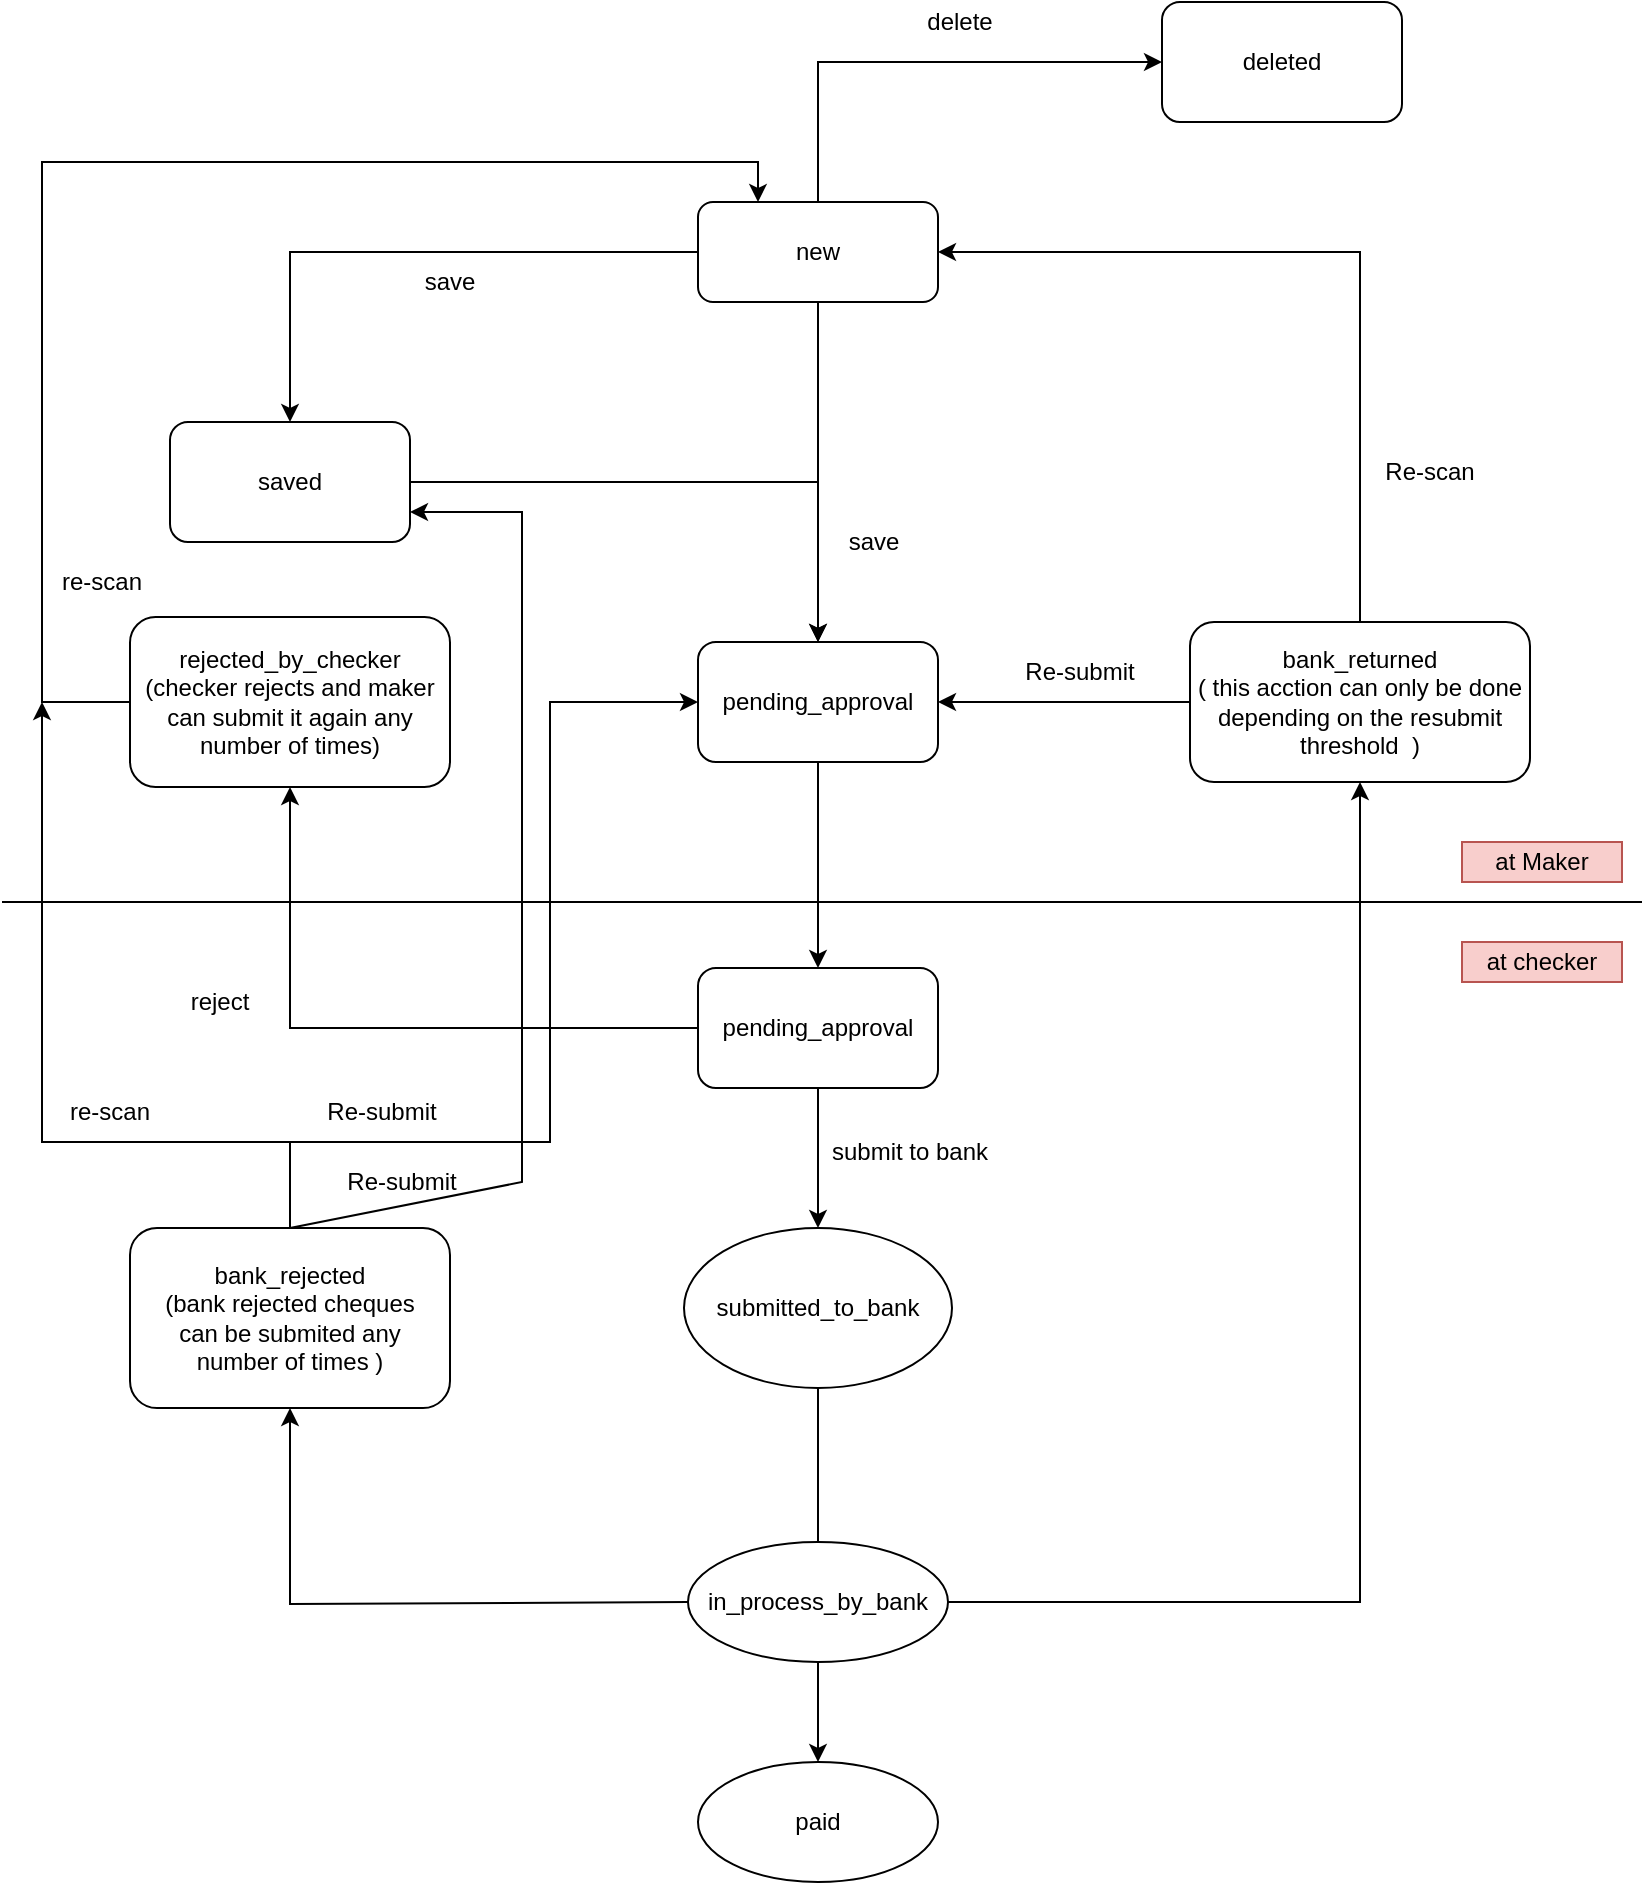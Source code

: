 <mxfile>
    <diagram id="awTKcjxFaUV9_Hsqf3XX" name="Checker- Maker">
        <mxGraphModel dx="1118" dy="790" grid="1" gridSize="10" guides="1" tooltips="1" connect="1" arrows="1" fold="1" page="1" pageScale="1" pageWidth="827" pageHeight="1169" math="0" shadow="0">
            <root>
                <mxCell id="0"/>
                <mxCell id="1" parent="0"/>
                <mxCell id="rA_mySbdPQxgZzPo7z1M-3" style="edgeStyle=orthogonalEdgeStyle;rounded=0;orthogonalLoop=1;jettySize=auto;html=1;entryX=0.5;entryY=0;entryDx=0;entryDy=0;" parent="1" source="rA_mySbdPQxgZzPo7z1M-1" target="rA_mySbdPQxgZzPo7z1M-2" edge="1">
                    <mxGeometry relative="1" as="geometry"/>
                </mxCell>
                <mxCell id="rA_mySbdPQxgZzPo7z1M-6" style="edgeStyle=orthogonalEdgeStyle;rounded=0;orthogonalLoop=1;jettySize=auto;html=1;entryX=0.5;entryY=0;entryDx=0;entryDy=0;" parent="1" source="rA_mySbdPQxgZzPo7z1M-1" target="rA_mySbdPQxgZzPo7z1M-4" edge="1">
                    <mxGeometry relative="1" as="geometry"/>
                </mxCell>
                <mxCell id="9" style="edgeStyle=none;html=1;entryX=0;entryY=0.5;entryDx=0;entryDy=0;rounded=0;" parent="1" source="rA_mySbdPQxgZzPo7z1M-1" target="8" edge="1">
                    <mxGeometry relative="1" as="geometry">
                        <Array as="points">
                            <mxPoint x="408" y="60"/>
                        </Array>
                    </mxGeometry>
                </mxCell>
                <mxCell id="rA_mySbdPQxgZzPo7z1M-1" value="new" style="rounded=1;whiteSpace=wrap;html=1;" parent="1" vertex="1">
                    <mxGeometry x="348" y="130" width="120" height="50" as="geometry"/>
                </mxCell>
                <mxCell id="rA_mySbdPQxgZzPo7z1M-5" style="edgeStyle=orthogonalEdgeStyle;rounded=0;orthogonalLoop=1;jettySize=auto;html=1;" parent="1" source="rA_mySbdPQxgZzPo7z1M-2" target="rA_mySbdPQxgZzPo7z1M-4" edge="1">
                    <mxGeometry relative="1" as="geometry"/>
                </mxCell>
                <mxCell id="rA_mySbdPQxgZzPo7z1M-2" value="saved" style="rounded=1;whiteSpace=wrap;html=1;" parent="1" vertex="1">
                    <mxGeometry x="84" y="240" width="120" height="60" as="geometry"/>
                </mxCell>
                <mxCell id="rA_mySbdPQxgZzPo7z1M-9" style="edgeStyle=orthogonalEdgeStyle;rounded=0;orthogonalLoop=1;jettySize=auto;html=1;entryX=0.5;entryY=0;entryDx=0;entryDy=0;" parent="1" source="rA_mySbdPQxgZzPo7z1M-4" target="13" edge="1">
                    <mxGeometry relative="1" as="geometry">
                        <mxPoint x="408" y="470" as="targetPoint"/>
                    </mxGeometry>
                </mxCell>
                <mxCell id="rA_mySbdPQxgZzPo7z1M-4" value="pending_approval" style="rounded=1;whiteSpace=wrap;html=1;" parent="1" vertex="1">
                    <mxGeometry x="348" y="350" width="120" height="60" as="geometry"/>
                </mxCell>
                <mxCell id="rA_mySbdPQxgZzPo7z1M-11" style="edgeStyle=orthogonalEdgeStyle;rounded=0;orthogonalLoop=1;jettySize=auto;html=1;entryX=0.5;entryY=0;entryDx=0;entryDy=0;exitX=0.5;exitY=1;exitDx=0;exitDy=0;" parent="1" source="13" target="rA_mySbdPQxgZzPo7z1M-10" edge="1">
                    <mxGeometry relative="1" as="geometry">
                        <mxPoint x="408" y="583" as="sourcePoint"/>
                    </mxGeometry>
                </mxCell>
                <mxCell id="rA_mySbdPQxgZzPo7z1M-13" style="edgeStyle=orthogonalEdgeStyle;rounded=0;orthogonalLoop=1;jettySize=auto;html=1;exitX=0;exitY=0.5;exitDx=0;exitDy=0;" parent="1" source="13" target="rA_mySbdPQxgZzPo7z1M-15" edge="1">
                    <mxGeometry relative="1" as="geometry">
                        <mxPoint x="694" y="420" as="targetPoint"/>
                        <mxPoint x="348" y="510" as="sourcePoint"/>
                    </mxGeometry>
                </mxCell>
                <mxCell id="rA_mySbdPQxgZzPo7z1M-17" style="edgeStyle=orthogonalEdgeStyle;rounded=0;orthogonalLoop=1;jettySize=auto;html=1;" parent="1" source="rA_mySbdPQxgZzPo7z1M-10" edge="1">
                    <mxGeometry relative="1" as="geometry">
                        <mxPoint x="408" y="810" as="targetPoint"/>
                    </mxGeometry>
                </mxCell>
                <mxCell id="rA_mySbdPQxgZzPo7z1M-10" value="submitted_to_bank" style="ellipse;whiteSpace=wrap;html=1;" parent="1" vertex="1">
                    <mxGeometry x="341" y="643" width="134" height="80" as="geometry"/>
                </mxCell>
                <mxCell id="19" style="edgeStyle=none;html=1;exitX=0;exitY=0.5;exitDx=0;exitDy=0;rounded=0;entryX=0.25;entryY=0;entryDx=0;entryDy=0;" edge="1" parent="1" source="rA_mySbdPQxgZzPo7z1M-15" target="rA_mySbdPQxgZzPo7z1M-1">
                    <mxGeometry relative="1" as="geometry">
                        <mxPoint x="310" y="110" as="targetPoint"/>
                        <Array as="points">
                            <mxPoint x="20" y="380"/>
                            <mxPoint x="20" y="110"/>
                            <mxPoint x="378" y="110"/>
                        </Array>
                    </mxGeometry>
                </mxCell>
                <mxCell id="rA_mySbdPQxgZzPo7z1M-15" value="rejected_by_checker&lt;br&gt;(checker rejects and maker can submit it again any number of times)" style="rounded=1;whiteSpace=wrap;html=1;" parent="1" vertex="1">
                    <mxGeometry x="64" y="337.5" width="160" height="85" as="geometry"/>
                </mxCell>
                <mxCell id="rA_mySbdPQxgZzPo7z1M-21" style="edgeStyle=orthogonalEdgeStyle;rounded=0;orthogonalLoop=1;jettySize=auto;html=1;exitX=1;exitY=0.5;exitDx=0;exitDy=0;" parent="1" source="rA_mySbdPQxgZzPo7z1M-18" target="rA_mySbdPQxgZzPo7z1M-20" edge="1">
                    <mxGeometry relative="1" as="geometry">
                        <mxPoint x="466" y="831" as="sourcePoint"/>
                    </mxGeometry>
                </mxCell>
                <mxCell id="8iPuRaanS0iod83LBXcC-2" style="edgeStyle=none;html=1;entryX=0.5;entryY=1;entryDx=0;entryDy=0;rounded=0;exitX=0;exitY=0.5;exitDx=0;exitDy=0;" parent="1" source="rA_mySbdPQxgZzPo7z1M-18" target="8iPuRaanS0iod83LBXcC-1" edge="1">
                    <mxGeometry relative="1" as="geometry">
                        <mxPoint x="144" y="831" as="targetPoint"/>
                        <Array as="points">
                            <mxPoint x="144" y="831"/>
                        </Array>
                        <mxPoint x="350" y="831" as="sourcePoint"/>
                    </mxGeometry>
                </mxCell>
                <mxCell id="18" style="edgeStyle=none;rounded=0;html=1;" parent="1" source="rA_mySbdPQxgZzPo7z1M-18" target="17" edge="1">
                    <mxGeometry relative="1" as="geometry"/>
                </mxCell>
                <mxCell id="rA_mySbdPQxgZzPo7z1M-18" value="in_process_by_bank" style="ellipse;whiteSpace=wrap;html=1;" parent="1" vertex="1">
                    <mxGeometry x="343" y="800" width="130" height="60" as="geometry"/>
                </mxCell>
                <mxCell id="rA_mySbdPQxgZzPo7z1M-22" style="edgeStyle=orthogonalEdgeStyle;rounded=0;orthogonalLoop=1;jettySize=auto;html=1;entryX=1;entryY=0.5;entryDx=0;entryDy=0;" parent="1" source="rA_mySbdPQxgZzPo7z1M-20" target="rA_mySbdPQxgZzPo7z1M-4" edge="1">
                    <mxGeometry relative="1" as="geometry"/>
                </mxCell>
                <mxCell id="rA_mySbdPQxgZzPo7z1M-27" style="edgeStyle=orthogonalEdgeStyle;rounded=0;orthogonalLoop=1;jettySize=auto;html=1;entryX=1;entryY=0.5;entryDx=0;entryDy=0;" parent="1" source="rA_mySbdPQxgZzPo7z1M-20" target="rA_mySbdPQxgZzPo7z1M-1" edge="1">
                    <mxGeometry relative="1" as="geometry">
                        <mxPoint x="514" y="135" as="targetPoint"/>
                        <Array as="points">
                            <mxPoint x="679" y="155"/>
                        </Array>
                    </mxGeometry>
                </mxCell>
                <mxCell id="rA_mySbdPQxgZzPo7z1M-20" value="bank_returned&lt;br&gt;( this acction can only be done depending on the resubmit threshold&amp;nbsp; )" style="rounded=1;whiteSpace=wrap;html=1;" parent="1" vertex="1">
                    <mxGeometry x="594" y="340" width="170" height="80" as="geometry"/>
                </mxCell>
                <mxCell id="rA_mySbdPQxgZzPo7z1M-23" value="Re-submit" style="text;html=1;strokeColor=none;fillColor=none;align=center;verticalAlign=middle;whiteSpace=wrap;rounded=0;" parent="1" vertex="1">
                    <mxGeometry x="504" y="350" width="70" height="30" as="geometry"/>
                </mxCell>
                <mxCell id="rA_mySbdPQxgZzPo7z1M-28" value="Re-scan" style="text;html=1;strokeColor=none;fillColor=none;align=center;verticalAlign=middle;whiteSpace=wrap;rounded=0;rotation=0;" parent="1" vertex="1">
                    <mxGeometry x="684" y="250" width="60" height="30" as="geometry"/>
                </mxCell>
                <mxCell id="8iPuRaanS0iod83LBXcC-5" style="edgeStyle=none;rounded=0;html=1;entryX=0;entryY=0.5;entryDx=0;entryDy=0;" parent="1" source="8iPuRaanS0iod83LBXcC-1" target="rA_mySbdPQxgZzPo7z1M-4" edge="1">
                    <mxGeometry relative="1" as="geometry">
                        <Array as="points">
                            <mxPoint x="144" y="600"/>
                            <mxPoint x="274" y="600"/>
                            <mxPoint x="274" y="380"/>
                        </Array>
                    </mxGeometry>
                </mxCell>
                <mxCell id="21" style="edgeStyle=none;rounded=0;html=1;exitX=0.5;exitY=0;exitDx=0;exitDy=0;" edge="1" parent="1" source="8iPuRaanS0iod83LBXcC-1">
                    <mxGeometry relative="1" as="geometry">
                        <mxPoint x="20" y="380" as="targetPoint"/>
                        <Array as="points">
                            <mxPoint x="144" y="600"/>
                            <mxPoint x="20" y="600"/>
                        </Array>
                    </mxGeometry>
                </mxCell>
                <mxCell id="27" style="edgeStyle=none;rounded=0;html=1;exitX=0.5;exitY=0;exitDx=0;exitDy=0;entryX=1;entryY=0.75;entryDx=0;entryDy=0;" edge="1" parent="1" source="8iPuRaanS0iod83LBXcC-1" target="rA_mySbdPQxgZzPo7z1M-2">
                    <mxGeometry relative="1" as="geometry">
                        <Array as="points">
                            <mxPoint x="260" y="620"/>
                            <mxPoint x="260" y="285"/>
                        </Array>
                    </mxGeometry>
                </mxCell>
                <mxCell id="8iPuRaanS0iod83LBXcC-1" value="bank_rejected&lt;br&gt;(bank rejected cheques &lt;br&gt;can be submited any &lt;br&gt;number of times )" style="rounded=1;whiteSpace=wrap;html=1;" parent="1" vertex="1">
                    <mxGeometry x="64" y="643" width="160" height="90" as="geometry"/>
                </mxCell>
                <mxCell id="2" value="Re-submit" style="text;html=1;strokeColor=none;fillColor=none;align=center;verticalAlign=middle;whiteSpace=wrap;rounded=0;" parent="1" vertex="1">
                    <mxGeometry x="170" y="610" width="60" height="20" as="geometry"/>
                </mxCell>
                <mxCell id="3" value="save" style="text;html=1;strokeColor=none;fillColor=none;align=center;verticalAlign=middle;whiteSpace=wrap;rounded=0;" parent="1" vertex="1">
                    <mxGeometry x="408" y="290" width="56" height="20" as="geometry"/>
                </mxCell>
                <mxCell id="4" value="save" style="text;html=1;strokeColor=none;fillColor=none;align=center;verticalAlign=middle;whiteSpace=wrap;rounded=0;" parent="1" vertex="1">
                    <mxGeometry x="204" y="160" width="40" height="20" as="geometry"/>
                </mxCell>
                <mxCell id="5" value="reject" style="text;html=1;strokeColor=none;fillColor=none;align=center;verticalAlign=middle;whiteSpace=wrap;rounded=0;" parent="1" vertex="1">
                    <mxGeometry x="84" y="520" width="50" height="20" as="geometry"/>
                </mxCell>
                <mxCell id="8" value="deleted" style="rounded=1;whiteSpace=wrap;html=1;" parent="1" vertex="1">
                    <mxGeometry x="580" y="30" width="120" height="60" as="geometry"/>
                </mxCell>
                <mxCell id="10" value="delete" style="text;html=1;strokeColor=none;fillColor=none;align=center;verticalAlign=middle;whiteSpace=wrap;rounded=0;" parent="1" vertex="1">
                    <mxGeometry x="454" y="30" width="50" height="20" as="geometry"/>
                </mxCell>
                <mxCell id="11" value="submit to bank" style="text;html=1;strokeColor=none;fillColor=none;align=center;verticalAlign=middle;whiteSpace=wrap;rounded=0;" parent="1" vertex="1">
                    <mxGeometry x="404" y="594.5" width="100" height="20" as="geometry"/>
                </mxCell>
                <mxCell id="13" value="&lt;span&gt;pending_approval&lt;/span&gt;" style="rounded=1;whiteSpace=wrap;html=1;" parent="1" vertex="1">
                    <mxGeometry x="348" y="513" width="120" height="60" as="geometry"/>
                </mxCell>
                <mxCell id="14" value="" style="endArrow=none;html=1;" parent="1" edge="1">
                    <mxGeometry width="50" height="50" relative="1" as="geometry">
                        <mxPoint y="480" as="sourcePoint"/>
                        <mxPoint x="820" y="480" as="targetPoint"/>
                    </mxGeometry>
                </mxCell>
                <mxCell id="15" value="at checker" style="text;html=1;strokeColor=#b85450;fillColor=#f8cecc;align=center;verticalAlign=middle;whiteSpace=wrap;rounded=0;" parent="1" vertex="1">
                    <mxGeometry x="730" y="500" width="80" height="20" as="geometry"/>
                </mxCell>
                <mxCell id="16" value="at Maker" style="text;html=1;strokeColor=#b85450;fillColor=#f8cecc;align=center;verticalAlign=middle;whiteSpace=wrap;rounded=0;" parent="1" vertex="1">
                    <mxGeometry x="730" y="450" width="80" height="20" as="geometry"/>
                </mxCell>
                <mxCell id="17" value="paid" style="ellipse;whiteSpace=wrap;html=1;" parent="1" vertex="1">
                    <mxGeometry x="348" y="910" width="120" height="60" as="geometry"/>
                </mxCell>
                <mxCell id="20" value="re-scan" style="text;html=1;strokeColor=none;fillColor=none;align=center;verticalAlign=middle;whiteSpace=wrap;rounded=0;" vertex="1" parent="1">
                    <mxGeometry x="20" y="310" width="60" height="20" as="geometry"/>
                </mxCell>
                <mxCell id="22" value="re-scan" style="text;html=1;strokeColor=none;fillColor=none;align=center;verticalAlign=middle;whiteSpace=wrap;rounded=0;" vertex="1" parent="1">
                    <mxGeometry x="24" y="575" width="60" height="20" as="geometry"/>
                </mxCell>
                <mxCell id="28" value="Re-submit" style="text;html=1;strokeColor=none;fillColor=none;align=center;verticalAlign=middle;whiteSpace=wrap;rounded=0;" vertex="1" parent="1">
                    <mxGeometry x="160" y="575" width="60" height="20" as="geometry"/>
                </mxCell>
            </root>
        </mxGraphModel>
    </diagram>
    <diagram id="IPpUbXnbxSLoPscIQ0U4" name="Self-auth">
        <mxGraphModel dx="1118" dy="790" grid="1" gridSize="10" guides="1" tooltips="1" connect="1" arrows="1" fold="1" page="1" pageScale="1" pageWidth="850" pageHeight="1100" math="0" shadow="0">
            <root>
                <mxCell id="wfh0Dg2VfORi76VOenaT-0"/>
                <mxCell id="wfh0Dg2VfORi76VOenaT-1" parent="wfh0Dg2VfORi76VOenaT-0"/>
                <mxCell id="ScqjLURCVzaIq1jWpinE-0" style="edgeStyle=orthogonalEdgeStyle;rounded=0;orthogonalLoop=1;jettySize=auto;html=1;entryX=0.5;entryY=0;entryDx=0;entryDy=0;" parent="wfh0Dg2VfORi76VOenaT-1" source="ScqjLURCVzaIq1jWpinE-2" target="ScqjLURCVzaIq1jWpinE-4" edge="1">
                    <mxGeometry relative="1" as="geometry"/>
                </mxCell>
                <mxCell id="ScqjLURCVzaIq1jWpinE-1" style="edgeStyle=orthogonalEdgeStyle;rounded=0;orthogonalLoop=1;jettySize=auto;html=1;entryX=0.5;entryY=0;entryDx=0;entryDy=0;" parent="wfh0Dg2VfORi76VOenaT-1" source="ScqjLURCVzaIq1jWpinE-2" target="3JZBuLF2i-BWoR61zFvi-1" edge="1">
                    <mxGeometry relative="1" as="geometry">
                        <mxPoint x="404" y="390" as="targetPoint"/>
                    </mxGeometry>
                </mxCell>
                <mxCell id="bbuCX8ifBfkxHszUebam-1" style="edgeStyle=none;rounded=0;html=1;entryX=0;entryY=0.5;entryDx=0;entryDy=0;" parent="wfh0Dg2VfORi76VOenaT-1" source="ScqjLURCVzaIq1jWpinE-2" target="bbuCX8ifBfkxHszUebam-0" edge="1">
                    <mxGeometry relative="1" as="geometry">
                        <Array as="points">
                            <mxPoint x="404" y="130"/>
                        </Array>
                    </mxGeometry>
                </mxCell>
                <mxCell id="ScqjLURCVzaIq1jWpinE-2" value="new" style="rounded=1;whiteSpace=wrap;html=1;" parent="wfh0Dg2VfORi76VOenaT-1" vertex="1">
                    <mxGeometry x="344" y="220" width="120" height="60" as="geometry"/>
                </mxCell>
                <mxCell id="ScqjLURCVzaIq1jWpinE-3" style="edgeStyle=orthogonalEdgeStyle;rounded=0;orthogonalLoop=1;jettySize=auto;html=1;entryX=0.5;entryY=0;entryDx=0;entryDy=0;" parent="wfh0Dg2VfORi76VOenaT-1" source="ScqjLURCVzaIq1jWpinE-4" target="3JZBuLF2i-BWoR61zFvi-1" edge="1">
                    <mxGeometry relative="1" as="geometry">
                        <mxPoint x="390" y="420" as="targetPoint"/>
                    </mxGeometry>
                </mxCell>
                <mxCell id="ScqjLURCVzaIq1jWpinE-4" value="saved" style="rounded=1;whiteSpace=wrap;html=1;" parent="wfh0Dg2VfORi76VOenaT-1" vertex="1">
                    <mxGeometry x="170" y="310" width="120" height="60" as="geometry"/>
                </mxCell>
                <mxCell id="ScqjLURCVzaIq1jWpinE-10" style="edgeStyle=orthogonalEdgeStyle;rounded=0;orthogonalLoop=1;jettySize=auto;html=1;exitX=0.5;exitY=1;exitDx=0;exitDy=0;entryX=0.5;entryY=0;entryDx=0;entryDy=0;" parent="wfh0Dg2VfORi76VOenaT-1" source="3JZBuLF2i-BWoR61zFvi-1" target="lbLdeF5fToItT7gbiHIw-0" edge="1">
                    <mxGeometry relative="1" as="geometry">
                        <mxPoint x="404" y="520" as="sourcePoint"/>
                        <mxPoint x="404" y="540" as="targetPoint"/>
                    </mxGeometry>
                </mxCell>
                <mxCell id="ScqjLURCVzaIq1jWpinE-14" value="" style="edgeStyle=orthogonalEdgeStyle;rounded=0;orthogonalLoop=1;jettySize=auto;html=1;exitX=0.5;exitY=1;exitDx=0;exitDy=0;" parent="wfh0Dg2VfORi76VOenaT-1" source="lbLdeF5fToItT7gbiHIw-0" target="ScqjLURCVzaIq1jWpinE-17" edge="1">
                    <mxGeometry relative="1" as="geometry">
                        <mxPoint x="404" y="720" as="targetPoint"/>
                        <mxPoint x="404" y="626" as="sourcePoint"/>
                    </mxGeometry>
                </mxCell>
                <mxCell id="ScqjLURCVzaIq1jWpinE-15" style="edgeStyle=orthogonalEdgeStyle;rounded=0;orthogonalLoop=1;jettySize=auto;html=1;exitX=1;exitY=0.5;exitDx=0;exitDy=0;" parent="wfh0Dg2VfORi76VOenaT-1" source="lbLdeF5fToItT7gbiHIw-0" target="ScqjLURCVzaIq1jWpinE-20" edge="1">
                    <mxGeometry relative="1" as="geometry">
                        <mxPoint x="530" y="560" as="sourcePoint"/>
                    </mxGeometry>
                </mxCell>
                <mxCell id="ScqjLURCVzaIq1jWpinE-17" value="paid" style="ellipse;whiteSpace=wrap;html=1;" parent="wfh0Dg2VfORi76VOenaT-1" vertex="1">
                    <mxGeometry x="344" y="640" width="120" height="60" as="geometry"/>
                </mxCell>
                <mxCell id="ScqjLURCVzaIq1jWpinE-18" style="edgeStyle=orthogonalEdgeStyle;rounded=0;orthogonalLoop=1;jettySize=auto;html=1;" parent="wfh0Dg2VfORi76VOenaT-1" source="ScqjLURCVzaIq1jWpinE-20" target="3JZBuLF2i-BWoR61zFvi-1" edge="1">
                    <mxGeometry relative="1" as="geometry">
                        <mxPoint x="471" y="430" as="targetPoint"/>
                    </mxGeometry>
                </mxCell>
                <mxCell id="ScqjLURCVzaIq1jWpinE-19" style="edgeStyle=orthogonalEdgeStyle;rounded=0;orthogonalLoop=1;jettySize=auto;html=1;entryX=1;entryY=0.5;entryDx=0;entryDy=0;exitX=0.5;exitY=0;exitDx=0;exitDy=0;" parent="wfh0Dg2VfORi76VOenaT-1" source="ScqjLURCVzaIq1jWpinE-20" target="ScqjLURCVzaIq1jWpinE-2" edge="1">
                    <mxGeometry relative="1" as="geometry">
                        <mxPoint x="510" y="165" as="targetPoint"/>
                        <Array as="points">
                            <mxPoint x="655" y="250"/>
                        </Array>
                    </mxGeometry>
                </mxCell>
                <mxCell id="O_F8tXG6ATDjxLUj2VN0-2" style="edgeStyle=none;rounded=0;html=1;exitX=0.25;exitY=0;exitDx=0;exitDy=0;entryX=1;entryY=0.75;entryDx=0;entryDy=0;" edge="1" parent="wfh0Dg2VfORi76VOenaT-1" source="ScqjLURCVzaIq1jWpinE-20" target="ScqjLURCVzaIq1jWpinE-4">
                    <mxGeometry relative="1" as="geometry">
                        <Array as="points">
                            <mxPoint x="613" y="355"/>
                        </Array>
                    </mxGeometry>
                </mxCell>
                <mxCell id="ScqjLURCVzaIq1jWpinE-20" value="bank_returned&lt;br&gt;( this acction can only be done depending on the resubmit threshold&amp;nbsp; )" style="rounded=1;whiteSpace=wrap;html=1;" parent="wfh0Dg2VfORi76VOenaT-1" vertex="1">
                    <mxGeometry x="570" y="390" width="170" height="80" as="geometry"/>
                </mxCell>
                <mxCell id="ScqjLURCVzaIq1jWpinE-21" value="Re-submit" style="text;html=1;strokeColor=none;fillColor=none;align=center;verticalAlign=middle;whiteSpace=wrap;rounded=0;" parent="wfh0Dg2VfORi76VOenaT-1" vertex="1">
                    <mxGeometry x="490" y="400" width="70" height="30" as="geometry"/>
                </mxCell>
                <mxCell id="ScqjLURCVzaIq1jWpinE-22" value="Re-scan" style="text;html=1;strokeColor=none;fillColor=none;align=center;verticalAlign=middle;whiteSpace=wrap;rounded=0;rotation=0;" parent="wfh0Dg2VfORi76VOenaT-1" vertex="1">
                    <mxGeometry x="660" y="290" width="60" height="30" as="geometry"/>
                </mxCell>
                <mxCell id="3JZBuLF2i-BWoR61zFvi-1" value="&lt;span&gt;submitted_to_bank&lt;/span&gt;" style="rounded=1;whiteSpace=wrap;html=1;" parent="wfh0Dg2VfORi76VOenaT-1" vertex="1">
                    <mxGeometry x="344" y="400" width="120" height="60" as="geometry"/>
                </mxCell>
                <mxCell id="da0BWbkMFkGeCtk3tMyG-1" style="edgeStyle=none;rounded=0;html=1;exitX=0;exitY=0.5;exitDx=0;exitDy=0;entryX=0.5;entryY=1;entryDx=0;entryDy=0;" parent="wfh0Dg2VfORi76VOenaT-1" source="lbLdeF5fToItT7gbiHIw-0" target="da0BWbkMFkGeCtk3tMyG-0" edge="1">
                    <mxGeometry relative="1" as="geometry">
                        <Array as="points">
                            <mxPoint x="130" y="560"/>
                        </Array>
                    </mxGeometry>
                </mxCell>
                <mxCell id="lbLdeF5fToItT7gbiHIw-0" value="in_process_by_bank" style="ellipse;whiteSpace=wrap;html=1;" parent="wfh0Dg2VfORi76VOenaT-1" vertex="1">
                    <mxGeometry x="334" y="530" width="140" height="60" as="geometry"/>
                </mxCell>
                <mxCell id="bbuCX8ifBfkxHszUebam-0" value="deleted" style="rounded=1;whiteSpace=wrap;html=1;" parent="wfh0Dg2VfORi76VOenaT-1" vertex="1">
                    <mxGeometry x="500" y="100" width="120" height="60" as="geometry"/>
                </mxCell>
                <mxCell id="AKEtbYtDy_aDEkyMldP8-0" value="delete" style="text;html=1;strokeColor=none;fillColor=none;align=center;verticalAlign=middle;whiteSpace=wrap;rounded=0;" parent="wfh0Dg2VfORi76VOenaT-1" vertex="1">
                    <mxGeometry x="414" y="110" width="50" height="20" as="geometry"/>
                </mxCell>
                <mxCell id="WJr55I9Jn3G7XyvF7QrA-0" value="save" style="text;html=1;strokeColor=none;fillColor=none;align=center;verticalAlign=middle;whiteSpace=wrap;rounded=0;" parent="wfh0Dg2VfORi76VOenaT-1" vertex="1">
                    <mxGeometry x="240" y="220" width="40" height="20" as="geometry"/>
                </mxCell>
                <mxCell id="O_F8tXG6ATDjxLUj2VN0-6" style="edgeStyle=none;rounded=0;html=1;exitX=0;exitY=1;exitDx=0;exitDy=0;" edge="1" parent="wfh0Dg2VfORi76VOenaT-1" source="YSFdXPvCEQVZLwuHXir4-0">
                    <mxGeometry relative="1" as="geometry">
                        <mxPoint x="400" y="340" as="targetPoint"/>
                    </mxGeometry>
                </mxCell>
                <mxCell id="YSFdXPvCEQVZLwuHXir4-0" value="submit to bank" style="text;html=1;strokeColor=none;fillColor=none;align=center;verticalAlign=middle;whiteSpace=wrap;rounded=0;" parent="wfh0Dg2VfORi76VOenaT-1" vertex="1">
                    <mxGeometry x="290" y="320" width="100" height="20" as="geometry"/>
                </mxCell>
                <mxCell id="YSFdXPvCEQVZLwuHXir4-1" value="submit to bank" style="text;html=1;strokeColor=none;fillColor=none;align=center;verticalAlign=middle;whiteSpace=wrap;rounded=0;" parent="wfh0Dg2VfORi76VOenaT-1" vertex="1">
                    <mxGeometry x="400" y="295" width="100" height="20" as="geometry"/>
                </mxCell>
                <mxCell id="da0BWbkMFkGeCtk3tMyG-3" style="edgeStyle=none;rounded=0;html=1;exitX=1;exitY=0.5;exitDx=0;exitDy=0;entryX=0;entryY=0.5;entryDx=0;entryDy=0;" parent="wfh0Dg2VfORi76VOenaT-1" source="da0BWbkMFkGeCtk3tMyG-0" target="3JZBuLF2i-BWoR61zFvi-1" edge="1">
                    <mxGeometry relative="1" as="geometry">
                        <Array as="points">
                            <mxPoint x="280" y="475"/>
                            <mxPoint x="280" y="430"/>
                        </Array>
                    </mxGeometry>
                </mxCell>
                <mxCell id="O_F8tXG6ATDjxLUj2VN0-0" style="edgeStyle=none;rounded=0;html=1;entryX=0.25;entryY=0;entryDx=0;entryDy=0;" edge="1" parent="wfh0Dg2VfORi76VOenaT-1" source="da0BWbkMFkGeCtk3tMyG-0" target="ScqjLURCVzaIq1jWpinE-2">
                    <mxGeometry relative="1" as="geometry">
                        <Array as="points">
                            <mxPoint x="130" y="160"/>
                            <mxPoint x="374" y="160"/>
                        </Array>
                    </mxGeometry>
                </mxCell>
                <mxCell id="O_F8tXG6ATDjxLUj2VN0-3" style="edgeStyle=none;rounded=0;html=1;exitX=0.75;exitY=0;exitDx=0;exitDy=0;entryX=0.5;entryY=1;entryDx=0;entryDy=0;" edge="1" parent="wfh0Dg2VfORi76VOenaT-1" source="da0BWbkMFkGeCtk3tMyG-0" target="ScqjLURCVzaIq1jWpinE-4">
                    <mxGeometry relative="1" as="geometry">
                        <Array as="points">
                            <mxPoint x="170" y="400"/>
                            <mxPoint x="230" y="400"/>
                        </Array>
                    </mxGeometry>
                </mxCell>
                <mxCell id="da0BWbkMFkGeCtk3tMyG-0" value="bank_rejected&lt;br&gt;(bank rejected cheques &lt;br&gt;can be submited any &lt;br&gt;number of times )" style="rounded=1;whiteSpace=wrap;html=1;" parent="wfh0Dg2VfORi76VOenaT-1" vertex="1">
                    <mxGeometry x="50" y="430" width="160" height="90" as="geometry"/>
                </mxCell>
                <mxCell id="da0BWbkMFkGeCtk3tMyG-4" value="submit to bank" style="text;html=1;strokeColor=none;fillColor=none;align=center;verticalAlign=middle;whiteSpace=wrap;rounded=0;" parent="wfh0Dg2VfORi76VOenaT-1" vertex="1">
                    <mxGeometry x="220" y="405" width="100" height="20" as="geometry"/>
                </mxCell>
                <mxCell id="O_F8tXG6ATDjxLUj2VN0-1" value="Re-scan" style="text;html=1;strokeColor=none;fillColor=none;align=center;verticalAlign=middle;whiteSpace=wrap;rounded=0;rotation=0;" vertex="1" parent="wfh0Dg2VfORi76VOenaT-1">
                    <mxGeometry x="130" y="130" width="60" height="30" as="geometry"/>
                </mxCell>
                <mxCell id="O_F8tXG6ATDjxLUj2VN0-4" value="save" style="text;html=1;strokeColor=none;fillColor=none;align=center;verticalAlign=middle;whiteSpace=wrap;rounded=0;" vertex="1" parent="wfh0Dg2VfORi76VOenaT-1">
                    <mxGeometry x="170" y="380" width="40" height="20" as="geometry"/>
                </mxCell>
                <mxCell id="O_F8tXG6ATDjxLUj2VN0-5" value="save" style="text;html=1;strokeColor=none;fillColor=none;align=center;verticalAlign=middle;whiteSpace=wrap;rounded=0;" vertex="1" parent="wfh0Dg2VfORi76VOenaT-1">
                    <mxGeometry x="540" y="336" width="40" height="20" as="geometry"/>
                </mxCell>
            </root>
        </mxGraphModel>
    </diagram>
</mxfile>